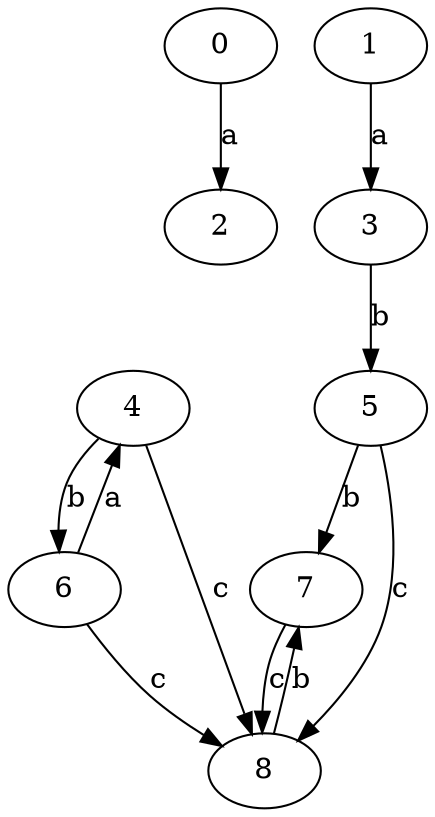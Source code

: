 strict digraph  {
2;
3;
4;
0;
5;
1;
6;
7;
8;
3 -> 5  [label=b];
4 -> 6  [label=b];
4 -> 8  [label=c];
0 -> 2  [label=a];
5 -> 7  [label=b];
5 -> 8  [label=c];
1 -> 3  [label=a];
6 -> 4  [label=a];
6 -> 8  [label=c];
7 -> 8  [label=c];
8 -> 7  [label=b];
}
